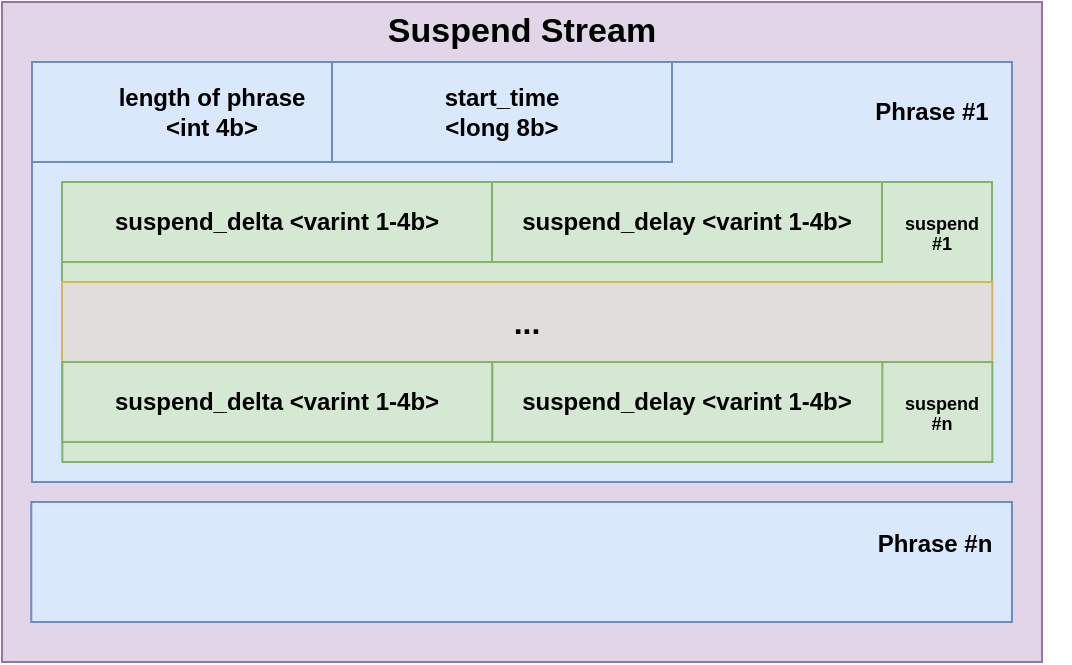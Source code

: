 <mxfile version="22.0.4" type="device">
  <diagram name="Page-1" id="IZdIbo_79zAdLXHsGysp">
    <mxGraphModel dx="1221" dy="622" grid="1" gridSize="10" guides="1" tooltips="1" connect="1" arrows="1" fold="1" page="1" pageScale="1" pageWidth="827" pageHeight="1169" math="0" shadow="0">
      <root>
        <mxCell id="0" />
        <mxCell id="1" parent="0" />
        <mxCell id="EKBnd-V4X-YpZfuDpHzn-1" value="" style="rounded=0;whiteSpace=wrap;html=1;fillColor=#e1d5e7;strokeColor=#9673a6;" vertex="1" parent="1">
          <mxGeometry x="160" y="110" width="520" height="330" as="geometry" />
        </mxCell>
        <mxCell id="gYOHqPmjpM_DS9vfHqBl-1" value="" style="rounded=0;whiteSpace=wrap;html=1;fillColor=#dae8fc;strokeColor=#6c8ebf;" parent="1" vertex="1">
          <mxGeometry x="175" y="140" width="490" height="210" as="geometry" />
        </mxCell>
        <mxCell id="gYOHqPmjpM_DS9vfHqBl-2" value="&lt;b&gt;length of phrase &lt;br&gt;&amp;lt;int 4b&amp;gt;&lt;/b&gt;" style="rounded=0;whiteSpace=wrap;html=1;fillColor=#dae8fc;strokeColor=#6c8ebf;" parent="1" vertex="1">
          <mxGeometry x="175" y="140" width="180" height="50" as="geometry" />
        </mxCell>
        <mxCell id="gYOHqPmjpM_DS9vfHqBl-3" value="" style="rounded=0;whiteSpace=wrap;html=1;fillColor=#d5e8d4;strokeColor=#82b366;" parent="1" vertex="1">
          <mxGeometry x="190" y="200" width="465" height="50" as="geometry" />
        </mxCell>
        <mxCell id="gYOHqPmjpM_DS9vfHqBl-4" value="&lt;b&gt;suspend_delta &amp;lt;varint 1-4b&amp;gt;&lt;/b&gt;" style="rounded=0;whiteSpace=wrap;html=1;fillColor=#d5e8d4;strokeColor=#82b366;" parent="1" vertex="1">
          <mxGeometry x="190" y="200" width="215" height="40" as="geometry" />
        </mxCell>
        <mxCell id="gYOHqPmjpM_DS9vfHqBl-5" value="&lt;b style=&quot;border-color: var(--border-color);&quot;&gt;suspend_delay&amp;nbsp;&lt;/b&gt;&lt;b style=&quot;border-color: var(--border-color);&quot;&gt;&amp;lt;varint 1-4b&amp;gt;&lt;/b&gt;" style="rounded=0;whiteSpace=wrap;html=1;fillColor=#d5e8d4;strokeColor=#82b366;" parent="1" vertex="1">
          <mxGeometry x="405" y="200" width="195" height="40" as="geometry" />
        </mxCell>
        <mxCell id="gYOHqPmjpM_DS9vfHqBl-6" value="&lt;b&gt;start_time &lt;br&gt;&amp;lt;long 8b&amp;gt;&lt;/b&gt;" style="rounded=0;whiteSpace=wrap;html=1;fillColor=#dae8fc;strokeColor=#6c8ebf;" parent="1" vertex="1">
          <mxGeometry x="325" y="140" width="170" height="50" as="geometry" />
        </mxCell>
        <mxCell id="gYOHqPmjpM_DS9vfHqBl-7" value="&lt;b&gt;&lt;font style=&quot;font-size: 16px;&quot;&gt;...&lt;/font&gt;&lt;/b&gt;" style="rounded=0;whiteSpace=wrap;html=1;fillColor=#e1ddda;strokeColor=#d6b656;" parent="1" vertex="1">
          <mxGeometry x="190" y="250" width="465.17" height="40" as="geometry" />
        </mxCell>
        <mxCell id="EKBnd-V4X-YpZfuDpHzn-2" value="&lt;b&gt;Phrase #1&lt;/b&gt;" style="text;html=1;strokeColor=none;fillColor=none;align=center;verticalAlign=middle;whiteSpace=wrap;rounded=0;" vertex="1" parent="1">
          <mxGeometry x="595" y="150" width="60" height="30" as="geometry" />
        </mxCell>
        <mxCell id="EKBnd-V4X-YpZfuDpHzn-3" value="&lt;font style=&quot;font-size: 17px;&quot;&gt;&lt;b&gt;Suspend Stream&lt;/b&gt;&lt;/font&gt;" style="text;html=1;strokeColor=none;fillColor=none;align=center;verticalAlign=middle;whiteSpace=wrap;rounded=0;" vertex="1" parent="1">
          <mxGeometry x="340" y="110" width="160" height="30" as="geometry" />
        </mxCell>
        <mxCell id="EKBnd-V4X-YpZfuDpHzn-5" value="" style="rounded=0;whiteSpace=wrap;html=1;fillColor=#dae8fc;strokeColor=#6c8ebf;" vertex="1" parent="1">
          <mxGeometry x="174.65" y="360" width="490.35" height="60" as="geometry" />
        </mxCell>
        <mxCell id="EKBnd-V4X-YpZfuDpHzn-6" value="&lt;b&gt;Phrase #n&lt;/b&gt;" style="text;html=1;strokeColor=none;fillColor=none;align=center;verticalAlign=middle;whiteSpace=wrap;rounded=0;" vertex="1" parent="1">
          <mxGeometry x="559.045" y="324" width="134.615" height="113.333" as="geometry" />
        </mxCell>
        <mxCell id="EKBnd-V4X-YpZfuDpHzn-7" value="&lt;p style=&quot;line-height: 70%;&quot;&gt;&lt;b style=&quot;font-size: 9px;&quot;&gt;suspend &lt;br&gt;#1&lt;/b&gt;&lt;/p&gt;" style="text;html=1;strokeColor=none;fillColor=none;align=center;verticalAlign=middle;whiteSpace=wrap;rounded=0;" vertex="1" parent="1">
          <mxGeometry x="600" y="210" width="60" height="30" as="geometry" />
        </mxCell>
        <mxCell id="EKBnd-V4X-YpZfuDpHzn-9" value="" style="rounded=0;whiteSpace=wrap;html=1;fillColor=#d5e8d4;strokeColor=#82b366;" vertex="1" parent="1">
          <mxGeometry x="190.17" y="290" width="465" height="50" as="geometry" />
        </mxCell>
        <mxCell id="EKBnd-V4X-YpZfuDpHzn-10" value="&lt;b&gt;suspend_delta &amp;lt;varint 1-4b&amp;gt;&lt;/b&gt;" style="rounded=0;whiteSpace=wrap;html=1;fillColor=#d5e8d4;strokeColor=#82b366;" vertex="1" parent="1">
          <mxGeometry x="190.17" y="290" width="215" height="40" as="geometry" />
        </mxCell>
        <mxCell id="EKBnd-V4X-YpZfuDpHzn-11" value="&lt;b style=&quot;border-color: var(--border-color);&quot;&gt;suspend_delay&amp;nbsp;&lt;/b&gt;&lt;b style=&quot;border-color: var(--border-color);&quot;&gt;&amp;lt;varint 1-4b&amp;gt;&lt;/b&gt;" style="rounded=0;whiteSpace=wrap;html=1;fillColor=#d5e8d4;strokeColor=#82b366;" vertex="1" parent="1">
          <mxGeometry x="405.17" y="290" width="195" height="40" as="geometry" />
        </mxCell>
        <mxCell id="EKBnd-V4X-YpZfuDpHzn-13" value="&lt;p style=&quot;line-height: 70%;&quot;&gt;&lt;b style=&quot;font-size: 9px;&quot;&gt;suspend &lt;br&gt;#n&lt;/b&gt;&lt;/p&gt;" style="text;html=1;strokeColor=none;fillColor=none;align=center;verticalAlign=middle;whiteSpace=wrap;rounded=0;" vertex="1" parent="1">
          <mxGeometry x="600.17" y="300" width="60" height="30" as="geometry" />
        </mxCell>
      </root>
    </mxGraphModel>
  </diagram>
</mxfile>
